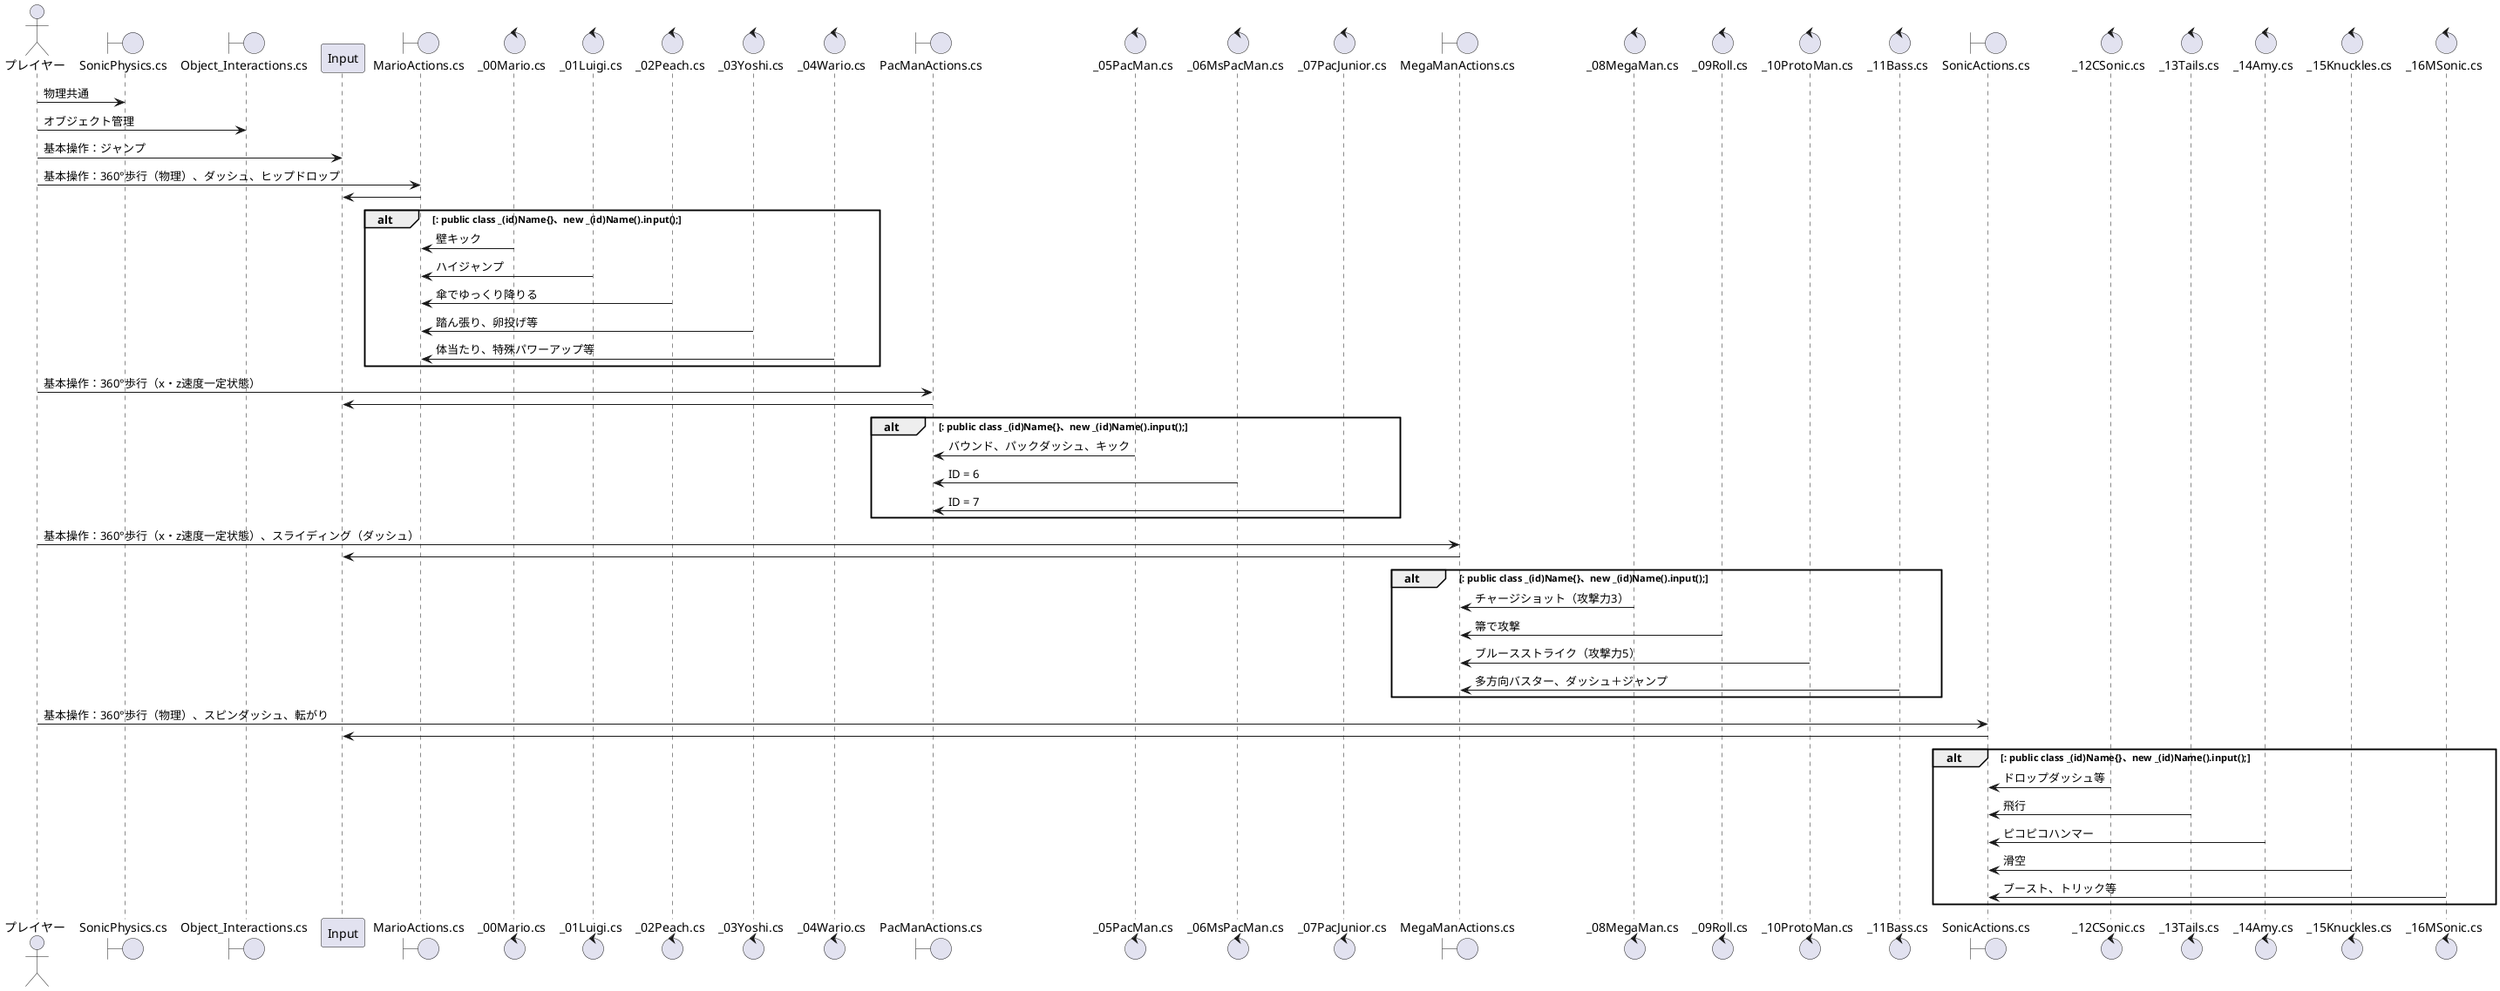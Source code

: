 @startuml playerSettings
actor プレイヤー as player
boundary SonicPhysics.cs as sonicP
boundary Object_Interactions.cs as obj
participant Input as input
boundary MarioActions.cs as marioA
control _00Mario.cs as id00
control _01Luigi.cs as id01
control _02Peach.cs as id02
control _03Yoshi.cs as id03
control _04Wario.cs as id04
boundary PacManActions.cs as pacA
control _05PacMan.cs as id05
control _06MsPacMan.cs as id06
control _07PacJunior.cs as id07
boundary MegaManActions.cs as rockA
control _08MegaMan.cs as id08
control _09Roll.cs as id09
control _10ProtoMan.cs as id10
control _11Bass.cs as id11
boundary SonicActions.cs as sonicA
control _12CSonic.cs as id12
control _13Tails.cs as id13
control _14Amy.cs as id14
control _15Knuckles.cs as id15
control _16MSonic.cs as id16

player->sonicP:物理共通
player->obj:オブジェクト管理
player->input:基本操作：ジャンプ

player->marioA:基本操作：360°歩行（物理）、ダッシュ、ヒップドロップ
input<-marioA
alt : public class _(id)Name{}、new _(id)Name().input();
marioA<-id00:壁キック
marioA<-id01:ハイジャンプ
marioA<-id02:傘でゆっくり降りる
marioA<-id03:踏ん張り、卵投げ等
marioA<-id04:体当たり、特殊パワーアップ等
end
player->pacA:基本操作：360°歩行（x・z速度一定状態）
input<-pacA
alt : public class _(id)Name{}、new _(id)Name().input();
pacA<-id05:バウンド、パックダッシュ、キック
pacA<-id06:ID = 6
pacA<-id07:ID = 7
end
player->rockA:基本操作：360°歩行（x・z速度一定状態）、スライディング（ダッシュ）
input<-rockA
alt : public class _(id)Name{}、new _(id)Name().input();
rockA<-id08:チャージショット（攻撃力3）
rockA<-id09:箒で攻撃
rockA<-id10:ブルースストライク（攻撃力5）
rockA<-id11:多方向バスター、ダッシュ＋ジャンプ
end
player->sonicA:基本操作：360°歩行（物理）、スピンダッシュ、転がり
input<-sonicA
alt : public class _(id)Name{}、new _(id)Name().input();
sonicA<-id12:ドロップダッシュ等
sonicA<-id13:飛行
sonicA<-id14:ピコピコハンマー
sonicA<-id15:滑空
sonicA<-id16:ブースト、トリック等
end
@enduml